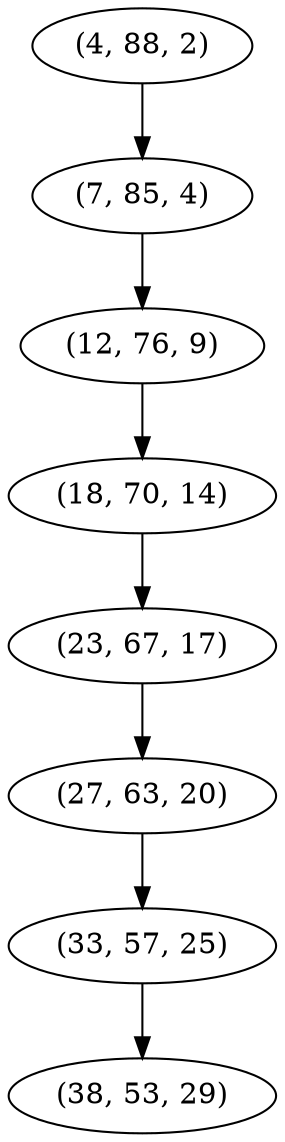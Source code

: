 digraph tree {
    "(4, 88, 2)";
    "(7, 85, 4)";
    "(12, 76, 9)";
    "(18, 70, 14)";
    "(23, 67, 17)";
    "(27, 63, 20)";
    "(33, 57, 25)";
    "(38, 53, 29)";
    "(4, 88, 2)" -> "(7, 85, 4)";
    "(7, 85, 4)" -> "(12, 76, 9)";
    "(12, 76, 9)" -> "(18, 70, 14)";
    "(18, 70, 14)" -> "(23, 67, 17)";
    "(23, 67, 17)" -> "(27, 63, 20)";
    "(27, 63, 20)" -> "(33, 57, 25)";
    "(33, 57, 25)" -> "(38, 53, 29)";
}

